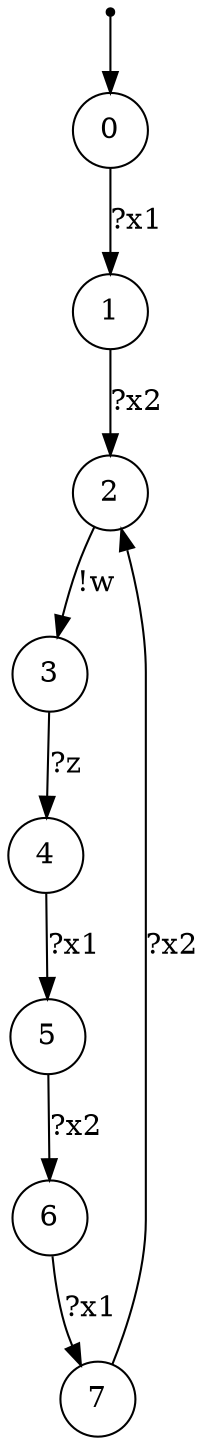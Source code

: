 digraph {
 node [shape=point] ENTRY
 node [shape=circle]
 ENTRY -> 0
0 -> 1 [label="?x1"]
1 -> 2 [label="?x2"]
2 -> 3 [label="!w"]
3 -> 4 [label="?z"]
4 -> 5 [label="?x1"]
5 -> 6 [label="?x2"]
6 -> 7 [label="?x1"]
7 -> 2 [label="?x2"]
}